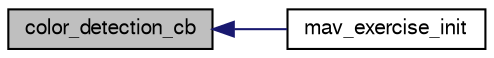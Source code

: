digraph "color_detection_cb"
{
  edge [fontname="FreeSans",fontsize="10",labelfontname="FreeSans",labelfontsize="10"];
  node [fontname="FreeSans",fontsize="10",shape=record];
  rankdir="LR";
  Node1 [label="color_detection_cb",height=0.2,width=0.4,color="black", fillcolor="grey75", style="filled", fontcolor="black"];
  Node1 -> Node2 [dir="back",color="midnightblue",fontsize="10",style="solid",fontname="FreeSans"];
  Node2 [label="mav_exercise_init",height=0.2,width=0.4,color="black", fillcolor="white", style="filled",URL="$mav__exercise_8h.html#a8e35250b1c1be255ad0bd7c7513a6825"];
}
